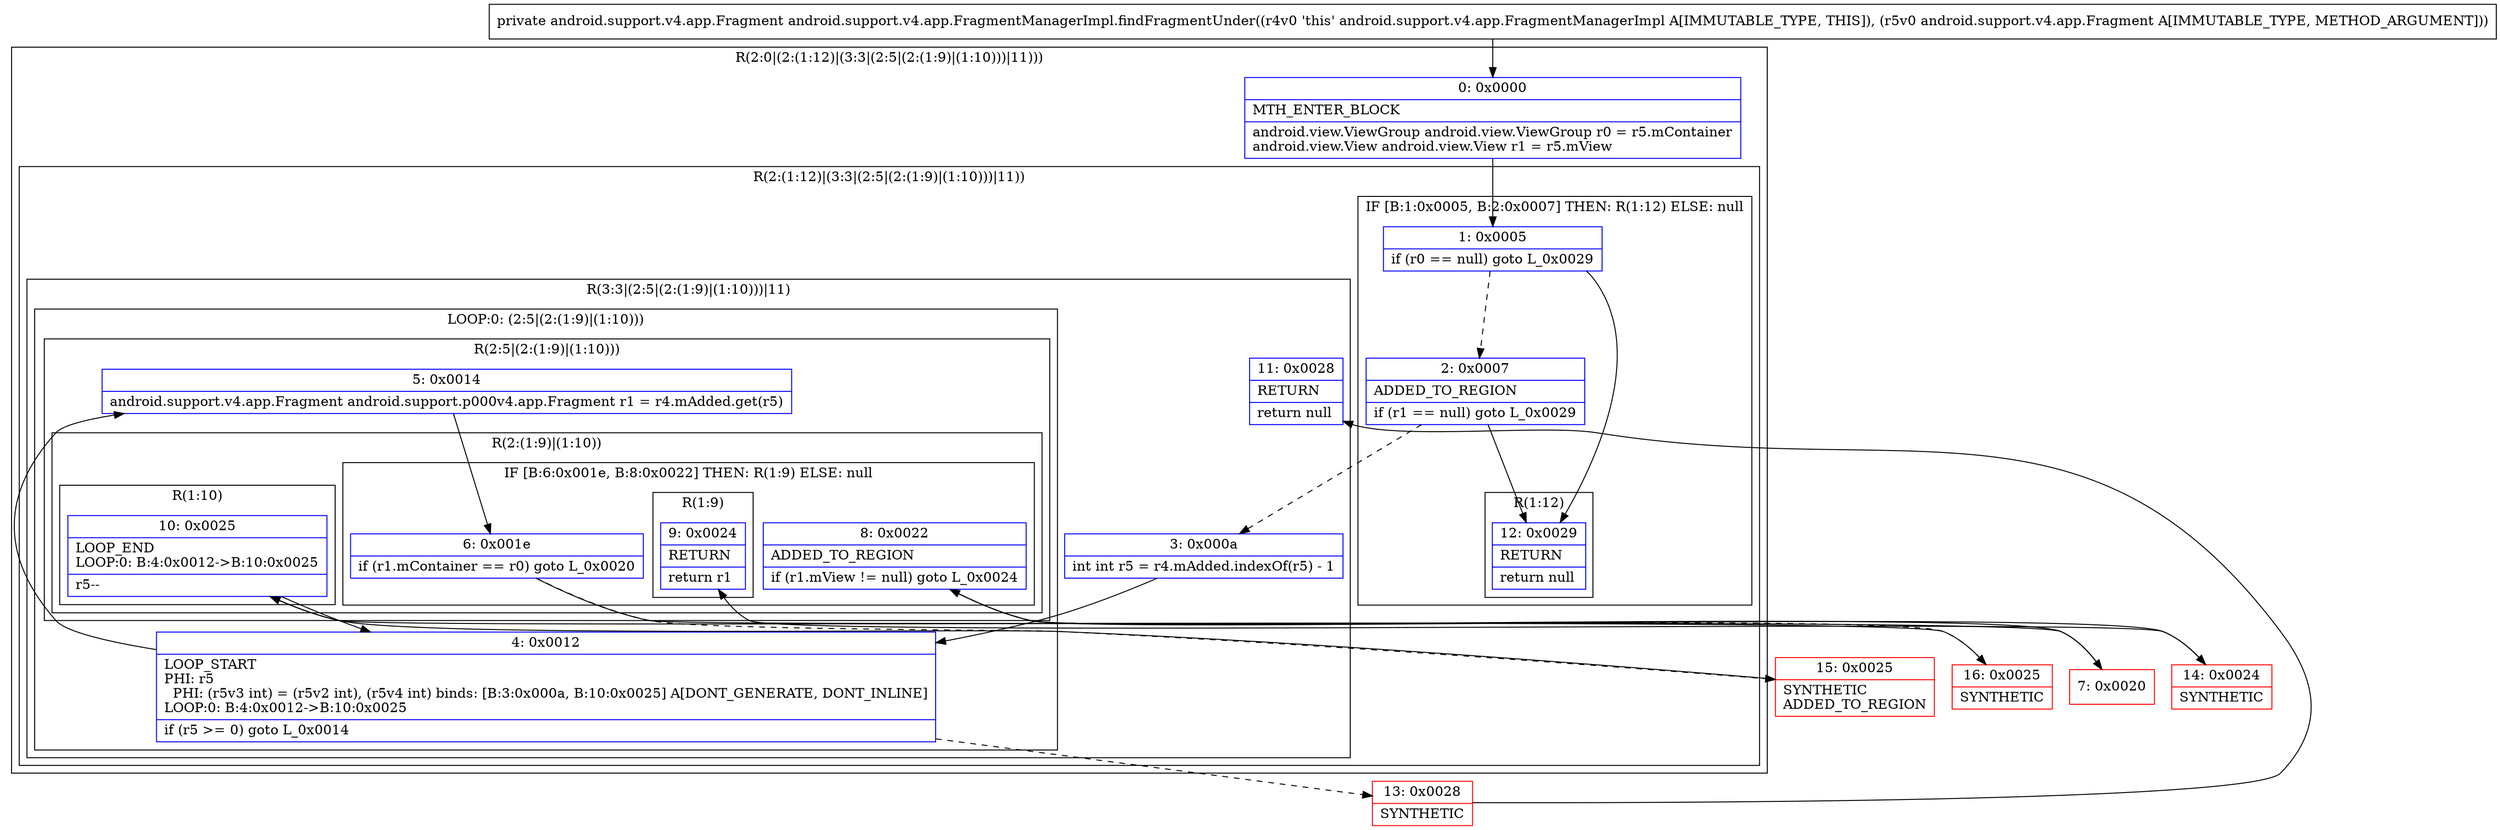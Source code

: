 digraph "CFG forandroid.support.v4.app.FragmentManagerImpl.findFragmentUnder(Landroid\/support\/v4\/app\/Fragment;)Landroid\/support\/v4\/app\/Fragment;" {
subgraph cluster_Region_1215360605 {
label = "R(2:0|(2:(1:12)|(3:3|(2:5|(2:(1:9)|(1:10)))|11)))";
node [shape=record,color=blue];
Node_0 [shape=record,label="{0\:\ 0x0000|MTH_ENTER_BLOCK\l|android.view.ViewGroup android.view.ViewGroup r0 = r5.mContainer\landroid.view.View android.view.View r1 = r5.mView\l}"];
subgraph cluster_Region_547519880 {
label = "R(2:(1:12)|(3:3|(2:5|(2:(1:9)|(1:10)))|11))";
node [shape=record,color=blue];
subgraph cluster_IfRegion_550015857 {
label = "IF [B:1:0x0005, B:2:0x0007] THEN: R(1:12) ELSE: null";
node [shape=record,color=blue];
Node_1 [shape=record,label="{1\:\ 0x0005|if (r0 == null) goto L_0x0029\l}"];
Node_2 [shape=record,label="{2\:\ 0x0007|ADDED_TO_REGION\l|if (r1 == null) goto L_0x0029\l}"];
subgraph cluster_Region_191343865 {
label = "R(1:12)";
node [shape=record,color=blue];
Node_12 [shape=record,label="{12\:\ 0x0029|RETURN\l|return null\l}"];
}
}
subgraph cluster_Region_780551190 {
label = "R(3:3|(2:5|(2:(1:9)|(1:10)))|11)";
node [shape=record,color=blue];
Node_3 [shape=record,label="{3\:\ 0x000a|int int r5 = r4.mAdded.indexOf(r5) \- 1\l}"];
subgraph cluster_LoopRegion_1632327069 {
label = "LOOP:0: (2:5|(2:(1:9)|(1:10)))";
node [shape=record,color=blue];
Node_4 [shape=record,label="{4\:\ 0x0012|LOOP_START\lPHI: r5 \l  PHI: (r5v3 int) = (r5v2 int), (r5v4 int) binds: [B:3:0x000a, B:10:0x0025] A[DONT_GENERATE, DONT_INLINE]\lLOOP:0: B:4:0x0012\-\>B:10:0x0025\l|if (r5 \>= 0) goto L_0x0014\l}"];
subgraph cluster_Region_1966061914 {
label = "R(2:5|(2:(1:9)|(1:10)))";
node [shape=record,color=blue];
Node_5 [shape=record,label="{5\:\ 0x0014|android.support.v4.app.Fragment android.support.p000v4.app.Fragment r1 = r4.mAdded.get(r5)\l}"];
subgraph cluster_Region_106725262 {
label = "R(2:(1:9)|(1:10))";
node [shape=record,color=blue];
subgraph cluster_IfRegion_75402144 {
label = "IF [B:6:0x001e, B:8:0x0022] THEN: R(1:9) ELSE: null";
node [shape=record,color=blue];
Node_6 [shape=record,label="{6\:\ 0x001e|if (r1.mContainer == r0) goto L_0x0020\l}"];
Node_8 [shape=record,label="{8\:\ 0x0022|ADDED_TO_REGION\l|if (r1.mView != null) goto L_0x0024\l}"];
subgraph cluster_Region_1763042589 {
label = "R(1:9)";
node [shape=record,color=blue];
Node_9 [shape=record,label="{9\:\ 0x0024|RETURN\l|return r1\l}"];
}
}
subgraph cluster_Region_92017118 {
label = "R(1:10)";
node [shape=record,color=blue];
Node_10 [shape=record,label="{10\:\ 0x0025|LOOP_END\lLOOP:0: B:4:0x0012\-\>B:10:0x0025\l|r5\-\-\l}"];
}
}
}
}
Node_11 [shape=record,label="{11\:\ 0x0028|RETURN\l|return null\l}"];
}
}
}
Node_7 [shape=record,color=red,label="{7\:\ 0x0020}"];
Node_13 [shape=record,color=red,label="{13\:\ 0x0028|SYNTHETIC\l}"];
Node_14 [shape=record,color=red,label="{14\:\ 0x0024|SYNTHETIC\l}"];
Node_15 [shape=record,color=red,label="{15\:\ 0x0025|SYNTHETIC\lADDED_TO_REGION\l}"];
Node_16 [shape=record,color=red,label="{16\:\ 0x0025|SYNTHETIC\l}"];
MethodNode[shape=record,label="{private android.support.v4.app.Fragment android.support.v4.app.FragmentManagerImpl.findFragmentUnder((r4v0 'this' android.support.v4.app.FragmentManagerImpl A[IMMUTABLE_TYPE, THIS]), (r5v0 android.support.v4.app.Fragment A[IMMUTABLE_TYPE, METHOD_ARGUMENT])) }"];
MethodNode -> Node_0;
Node_0 -> Node_1;
Node_1 -> Node_2[style=dashed];
Node_1 -> Node_12;
Node_2 -> Node_3[style=dashed];
Node_2 -> Node_12;
Node_3 -> Node_4;
Node_4 -> Node_5;
Node_4 -> Node_13[style=dashed];
Node_5 -> Node_6;
Node_6 -> Node_7;
Node_6 -> Node_15[style=dashed];
Node_8 -> Node_14;
Node_8 -> Node_16[style=dashed];
Node_10 -> Node_4;
Node_7 -> Node_8;
Node_13 -> Node_11;
Node_14 -> Node_9;
Node_15 -> Node_10;
Node_16 -> Node_10;
}

